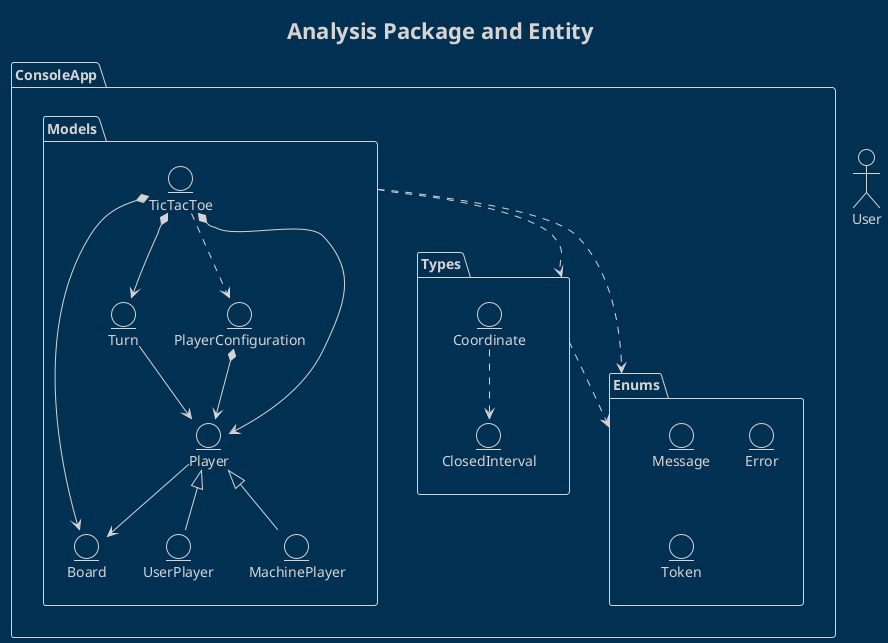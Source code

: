 @startuml Architecture Analysis
    !theme blueprint
    title Analysis Package and Entity

    actor User
    package ConsoleApp{
        package Models{
            entity TicTacToe
            entity Board
            entity Turn
            entity PlayerConfiguration
            entity Player
            entity UserPlayer
            entity MachinePlayer

            TicTacToe *--> Board
            TicTacToe *--> Turn
            TicTacToe *--> Player
            TicTacToe ..> PlayerConfiguration

            PlayerConfiguration *--> Player
            Player <|-- UserPlayer
            Player <|-- MachinePlayer
            Player --> Board

            Turn --> Player

        }
        Models ..> Types
        Models ..> Enums

        package Types{
            entity Coordinate
            entity ClosedInterval

            Coordinate ..> ClosedInterval
        }
        Types ..> Enums

        package Enums{
            entity Message
            entity Error
            entity Token
        }
    }
@enduml

@startuml Analysis Configure Players
    !theme blueprint
    left to right direction

    actor User
    package Models{
        entity TicTacToe
        entity Message
        entity PlayerConfiguration
        entity Token
        entity Player
        entity Error
    }

    User --> TicTacToe
        TicTacToe --> PlayerConfiguration
            PlayerConfiguration --> Message
            PlayerConfiguration --> Error
            PlayerConfiguration --> Token
            PlayerConfiguration --> Player
                Player --> Token
@enduml

@startuml Analysis Start
    !theme blueprint
    left to right direction

    title Analysis Start

    actor User
    package Models{
        entity TicTacToe
        entity Board
        entity Token
        entity Coordinate
        entity Message        
    }

    User --> TicTacToe
        TicTacToe --> Board
            Board --> Token
            Board --> Coordinate
            Board --> Message
        TicTacToe --> Message
@enduml

@startuml Analysis Play
    !theme blueprint
    left to right direction
    title Analysis Play

    actor User
    package Models{
        entity TicTacToe
        entity Board
        entity Token
        entity Coordinate
        entity Turn
        entity Message
        entity Player        
        entity ClosedInterval
        entity Error
    }

    User --> TicTacToe
        TicTacToe --> Turn
            Turn --> Player
                Player --> Token
        TicTacToe --> Message
        TicTacToe --> Player
            Player --> Message  
            Player --> Coordinate
                Coordinate --> Message
                Coordinate --> ClosedInterval
                Coordinate --> Error
            Player --> Board
            Player --> Error
        TicTacToe --> Board
            Board --> Token
            Board --> Coordinate
            Board --> Message
@enduml

@startuml Analysis Resume
    !theme blueprint
    left to right direction
    title Analysis Resume

    actor User
    package Models{
        entity TicTacToe
        entity Token
        entity Turn
        entity Message
        entity Player
        entity YesNotDialog
    }

    User --> TicTacToe
        TicTacToe --> Turn
            Turn --> Player
        TicTacToe --> Player
            Player --> Token
            Player --> Message
            Player --> YesNotDialog
                YesNotDialog --> Message
@enduml

@startuml TicTacToe Class Analysis
    !theme blueprint
    title TicTacToe Class' Analysis

    package TicTacToe{
        namespace Models{
            class TicTacToe{
                ~TicTacToe()
                ~Run()
                -ConfigurePlayer() 
                -Start()
                -Play()
                -IsResume() : boolean
            }
            TicTacToe *--> Board
            TicTacToe *--> Turn
            TicTacToe *--> "2" Player
            TicTacToe ..> PlayerConfiguration
        }
    }
@enduml

@startuml Turn Class Analysis
    !theme blueprint
    title Turn Class' Analysis

    package TicTacToe{        
        namespace Models{
            TicTacToe.TicTacToe *--> Turn
    
            class Turn{
                ~{static}MAX_PLAYER
                ~current : int
                ~Turn(Players)
                ~Change()
                ~GetCurrent() : Player
            }
            Turn *--> "2" Player
        }
    }
@enduml

@startuml Player Class Analysis
    !theme blueprint
    title Player Class' Analysis

    package TicTacToe{        
    namespace Models{
        TicTacToe.TicTacToe *--> "2" Player

            class Player{
                ~tokes : int
                ~Player(Board, Token)
                ~GetToken() : Token
                ~PutToken()
                -CheckErrorToPut(Coordinate) : Error
                ~MoveToken()   
                -CheckOriginErrorToMove(Coordinate) : Error
                -CheckTargetErrorToMove(Origin, Target) : Error
                ~IsResume() : boolean
                ~WriteWinner()
            }
            Player --> Board
            Player --> Token
        }

        namespace Enums{
            enum Message{
            }
            Message <.up. Models.Player

            enum Token{
            }
            Token <.up. Models.Player

            enum Error{
            }
            Error <.up. Models.Player
        }

        namespace Types{
            class Coordinate{
            }
            Coordinate <.up. Models.Player
        }
    }
@enduml

@startuml Board Class Analysis
    !theme blueprint
    title Board Class' Analysis

    package TicTacToe{
        namespace Models{
            TicTacToe.TicTacToe *--> Board

            class Board{
                ~Board()
                ~Reset()
                ~PutToken(Coordinate, Token)
                ~MoveToken(origin, target)
                ~IsTicTacToe(Token) : boolean
                ~IsEmpty(Coordinate) : boolean
                ~Write()
            }
        }

        namespace Types{
            class Coordinate{
            }
            Coordinate <.up. Models.Board
        }

        namespace Enums{
            enum Token{
            }
            Token "3x3" <-up-* Models.Board
            enum Message{
            }
            Message <.up. Models.Board
        }
    }
@enduml

@startuml PlayerConfiguration Class Analysis
    !theme blueprint
    title PlayerConfiguration Class' 
    package TicTacToe{
        namespace Models{
            TicTacToe.TicTacToe ..> PlayerConfiguration

            class PlayerConfiguration{
                ~PlayerConfiguration()
                ~ConfigurePlayer() : Players
            }
            PlayerConfiguration ..> "2" Player
        }

        namespace Enums{
            enum Token{
            }
            Token <.up. Models.PlayerConfiguration

            enum Message{
            }
            Message <.up. Models.PlayerConfiguration

            enum Error{
            }
            Error <.up. Models.PlayerConfiguration
        }
    }   
@enduml

@startuml Types Analysis
    !theme blueprint
    title Types' Analisys
    package TicTacToe{
        namespace Types{
            class Coordinate{
            }
            Coordinate ..> ClosedInterval

            class ClosedInterval{
            }
        }

        namespace Models{
            Board ..> Types.Coordinate
            Player ..> Types.Coordinate
        }

        namespace Enums{
            enum Message{
            }
            Message <.up. Types.Coordinate

            enum Error{
            }
            Error <.up. Types.Coordinate
        }
    }   

@enduml

@startuml Enums Analysis
    !theme blueprint
    title Enums Analysis

    package TicTacToe{
        namespace Enums{
            enum Token{
                ~X,
                ~O,
                ~Null
            }            

            enum Message{
            }

            enum Error{
            }
        }

        namespace Models{
            class Board{
            }
            Board ..> Enums.Token
            Board ..> Enums.Message

            class Player{
            }
            Player ..> Enums.Token
            Player ..> Enums.Message
            Player ..> Enums.Error

            class PlayerConfiguration{
            }
            PlayerConfiguration ..> Enums.Token
            PlayerConfiguration ..> Enums.Message
            PlayerConfiguration ..> Enums.Error
        }

        namespace Types{
            class Coordinate{
            }
            Coordinate ..> Enums.Message
            Coordinate ..> Enums.Error
        }
    }
@enduml

@startuml Package Analysis
    !theme blueprint
    title Package Analysis

    package TicTacToe{
        namespace Models #Green{}
        namespace Types #OrangeRed{}
        namespace Enums #SaddleBrown{}

        Models ..> Enums
        Models ..> Types
        Types ..> Enums
    }
@enduml